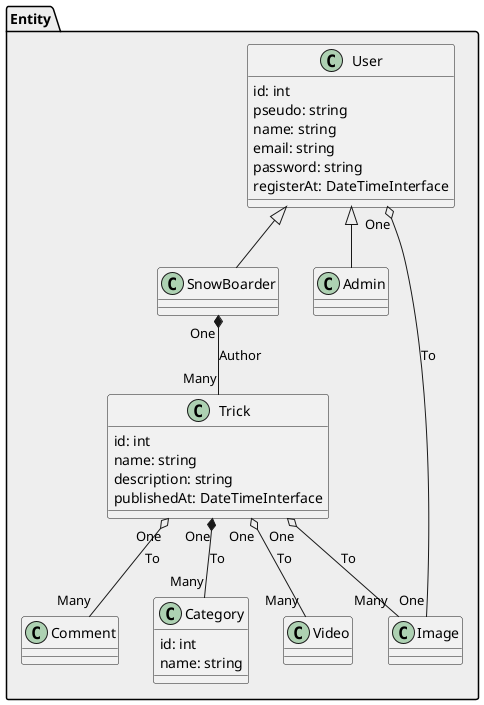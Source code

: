 @startuml
package "Entity" #eeeeee {
        class User {
            {field} id: int
            {field} pseudo: string
            {field} name: string
            {field} email: string
            {field} password: string
            {field} registerAt: DateTimeInterface
        }

        class SnowBoarder {

        }

        class Admin 

        class Category {
            {field} id: int
            {field} name: string
        }
        
        class Trick {
            {field} id: int
            {field} name: string
            {field} description: string
            {field} publishedAt: DateTimeInterface
        }

        class Image 
        class Video
        class Comment

        User <|-- SnowBoarder
        User <|-- Admin

        User "One" o-- "One" Image : To
        SnowBoarder "One" *-- "Many" Trick : Author

        Trick "One" *-- "Many" Category : To
        Trick "One" o-- "Many" Image : To
        Trick "One" o-- "Many" Video : To
        Trick "One" o-- "Many" Comment : To
    }
@enduml